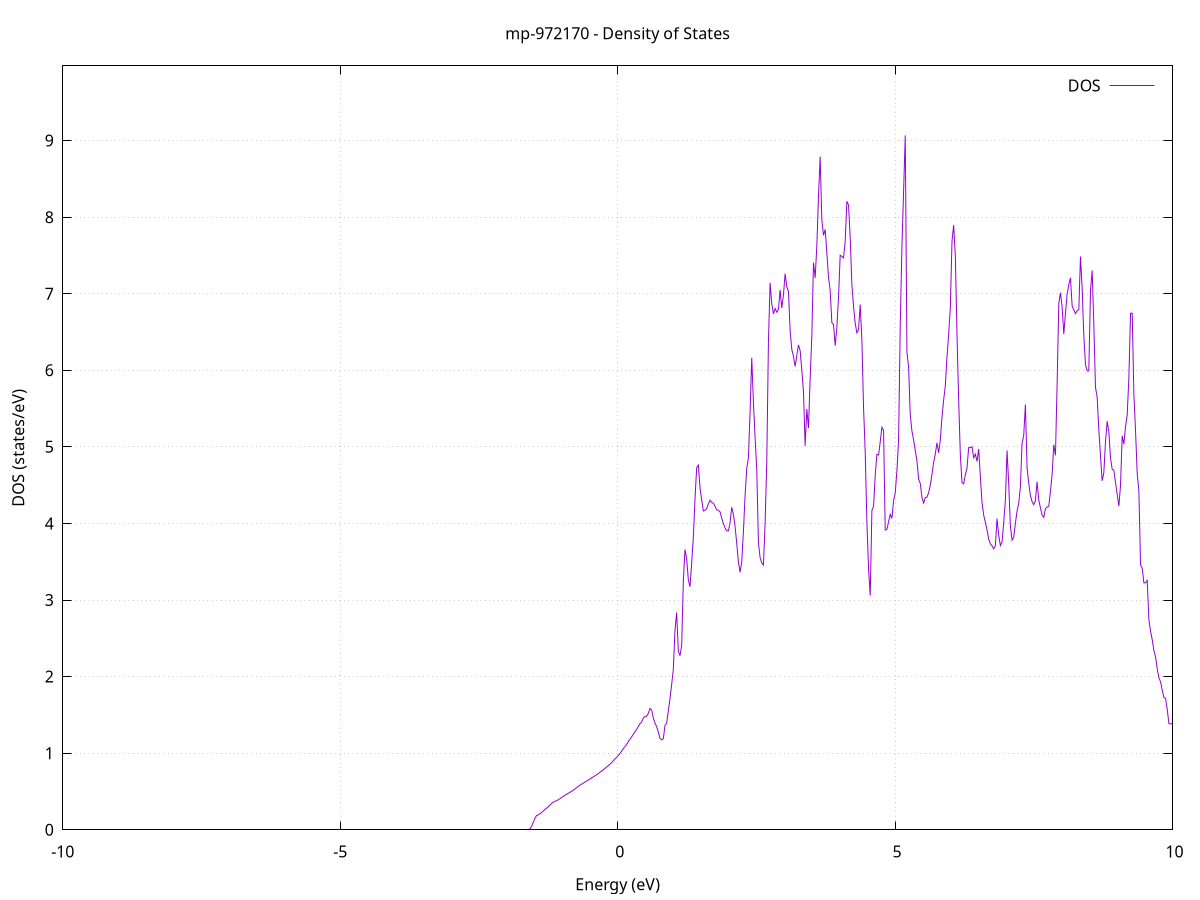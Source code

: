 set title 'mp-972170 - Density of States'
set xlabel 'Energy (eV)'
set ylabel 'DOS (states/eV)'
set grid
set xrange [-10:10]
set yrange [0:9.975]
set xzeroaxis lt -1
set terminal png size 800,600
set output 'mp-972170_dos_gnuplot.png'
plot '-' using 1:2 with lines title 'DOS'
-42.122100 0.000000
-42.092100 0.000000
-42.062000 0.000000
-42.031900 0.000000
-42.001800 0.000000
-41.971800 0.000000
-41.941700 0.000000
-41.911600 0.000000
-41.881500 0.000000
-41.851500 0.000000
-41.821400 0.000000
-41.791300 0.000000
-41.761200 0.000000
-41.731200 0.000000
-41.701100 0.000000
-41.671000 0.000000
-41.641000 0.000000
-41.610900 0.000000
-41.580800 0.000000
-41.550700 0.000000
-41.520700 0.000000
-41.490600 0.000000
-41.460500 0.000000
-41.430400 0.000000
-41.400400 0.000000
-41.370300 0.000000
-41.340200 0.000000
-41.310100 0.000000
-41.280100 0.000000
-41.250000 0.000000
-41.219900 0.000000
-41.189800 0.000000
-41.159800 0.000000
-41.129700 0.000000
-41.099600 0.000000
-41.069600 0.000000
-41.039500 0.000000
-41.009400 0.000000
-40.979300 0.000000
-40.949300 0.000000
-40.919200 0.000000
-40.889100 0.000000
-40.859000 0.000000
-40.829000 0.000000
-40.798900 0.000000
-40.768800 0.000000
-40.738700 0.000000
-40.708700 0.000000
-40.678600 0.000000
-40.648500 0.000000
-40.618500 0.000000
-40.588400 0.000000
-40.558300 0.000000
-40.528200 0.000000
-40.498200 0.000000
-40.468100 0.000000
-40.438000 0.000000
-40.407900 0.000000
-40.377900 0.000000
-40.347800 0.000000
-40.317700 0.000000
-40.287600 0.000000
-40.257600 0.000000
-40.227500 0.000000
-40.197400 0.000000
-40.167300 0.000000
-40.137300 0.000000
-40.107200 0.000000
-40.077100 0.000000
-40.047100 0.000000
-40.017000 0.000000
-39.986900 0.000000
-39.956800 0.000000
-39.926800 0.000000
-39.896700 0.000000
-39.866600 0.000000
-39.836500 0.000000
-39.806500 0.000000
-39.776400 0.000000
-39.746300 0.000000
-39.716200 0.000000
-39.686200 0.000000
-39.656100 0.000000
-39.626000 0.000000
-39.595900 0.000000
-39.565900 0.000000
-39.535800 0.000000
-39.505700 0.000000
-39.475700 0.000000
-39.445600 0.000000
-39.415500 0.000000
-39.385400 11.734000
-39.355400 82.887200
-39.325300 190.071700
-39.295200 0.000000
-39.265100 0.000000
-39.235100 0.000000
-39.205000 0.000000
-39.174900 0.000000
-39.144800 0.000000
-39.114800 0.000000
-39.084700 0.000000
-39.054600 0.000000
-39.024500 0.000000
-38.994500 0.000000
-38.964400 0.000000
-38.934300 0.000000
-38.904300 0.000000
-38.874200 0.000000
-38.844100 0.000000
-38.814000 0.000000
-38.784000 0.000000
-38.753900 0.000000
-38.723800 0.000000
-38.693700 0.000000
-38.663700 0.000000
-38.633600 0.000000
-38.603500 0.000000
-38.573400 0.000000
-38.543400 0.000000
-38.513300 0.000000
-38.483200 0.000000
-38.453100 0.000000
-38.423100 0.000000
-38.393000 0.000000
-38.362900 0.000000
-38.332900 0.000000
-38.302800 0.000000
-38.272700 0.000000
-38.242600 0.000000
-38.212600 0.000000
-38.182500 0.000000
-38.152400 0.000000
-38.122300 0.000000
-38.092300 0.000000
-38.062200 0.000000
-38.032100 0.000000
-38.002000 0.000000
-37.972000 0.000000
-37.941900 0.000000
-37.911800 0.000000
-37.881700 0.000000
-37.851700 0.000000
-37.821600 0.000000
-37.791500 0.000000
-37.761500 0.000000
-37.731400 0.000000
-37.701300 0.000000
-37.671200 0.000000
-37.641200 0.000000
-37.611100 0.000000
-37.581000 0.000000
-37.550900 0.000000
-37.520900 0.000000
-37.490800 0.000000
-37.460700 0.000000
-37.430600 0.000000
-37.400600 0.000000
-37.370500 0.000000
-37.340400 0.000000
-37.310300 0.000000
-37.280300 0.000000
-37.250200 0.000000
-37.220100 0.000000
-37.190100 0.000000
-37.160000 0.000000
-37.129900 0.000000
-37.099800 0.000000
-37.069800 0.000000
-37.039700 0.000000
-37.009600 0.000000
-36.979500 0.000000
-36.949500 0.000000
-36.919400 0.000000
-36.889300 0.000000
-36.859200 0.000000
-36.829200 0.000000
-36.799100 0.000000
-36.769000 0.000000
-36.739000 0.000000
-36.708900 0.000000
-36.678800 0.000000
-36.648700 0.000000
-36.618700 0.000000
-36.588600 0.000000
-36.558500 0.000000
-36.528400 0.000000
-36.498400 0.000000
-36.468300 0.000000
-36.438200 0.000000
-36.408100 0.000000
-36.378100 0.000000
-36.348000 0.000000
-36.317900 0.000000
-36.287800 0.000000
-36.257800 0.000000
-36.227700 0.000000
-36.197600 0.000000
-36.167600 0.000000
-36.137500 0.000000
-36.107400 0.000000
-36.077300 0.000000
-36.047300 0.000000
-36.017200 0.000000
-35.987100 0.000000
-35.957000 0.000000
-35.927000 0.000000
-35.896900 0.000000
-35.866800 0.000000
-35.836700 0.000000
-35.806700 0.000000
-35.776600 0.000000
-35.746500 0.000000
-35.716400 0.000000
-35.686400 0.000000
-35.656300 0.000000
-35.626200 0.000000
-35.596200 0.000000
-35.566100 0.000000
-35.536000 0.000000
-35.505900 0.000000
-35.475900 0.000000
-35.445800 0.000000
-35.415700 0.000000
-35.385600 0.000000
-35.355600 0.000000
-35.325500 0.000000
-35.295400 0.000000
-35.265300 0.000000
-35.235300 0.000000
-35.205200 0.000000
-35.175100 0.000000
-35.145000 0.000000
-35.115000 0.000000
-35.084900 0.000000
-35.054800 0.000000
-35.024800 0.000000
-34.994700 0.000000
-34.964600 0.000000
-34.934500 0.000000
-34.904500 0.000000
-34.874400 0.000000
-34.844300 0.000000
-34.814200 0.000000
-34.784200 0.000000
-34.754100 0.000000
-34.724000 0.000000
-34.693900 0.000000
-34.663900 0.000000
-34.633800 0.000000
-34.603700 0.000000
-34.573600 0.000000
-34.543600 0.000000
-34.513500 0.000000
-34.483400 0.000000
-34.453400 0.000000
-34.423300 0.000000
-34.393200 0.000000
-34.363100 0.000000
-34.333100 0.000000
-34.303000 0.000000
-34.272900 0.000000
-34.242800 0.000000
-34.212800 0.000000
-34.182700 0.000000
-34.152600 0.000000
-34.122500 0.000000
-34.092500 0.000000
-34.062400 0.000000
-34.032300 0.000000
-34.002200 0.000000
-33.972200 0.000000
-33.942100 0.000000
-33.912000 0.000000
-33.882000 0.000000
-33.851900 0.000000
-33.821800 0.000000
-33.791700 0.000000
-33.761700 0.000000
-33.731600 0.000000
-33.701500 0.000000
-33.671400 0.000000
-33.641400 0.000000
-33.611300 0.000000
-33.581200 0.000000
-33.551100 0.000000
-33.521100 0.000000
-33.491000 0.000000
-33.460900 0.000000
-33.430800 0.000000
-33.400800 0.000000
-33.370700 0.000000
-33.340600 0.000000
-33.310600 0.000000
-33.280500 0.000000
-33.250400 0.000000
-33.220300 0.000000
-33.190300 0.000000
-33.160200 0.000000
-33.130100 0.000000
-33.100000 0.000000
-33.070000 0.000000
-33.039900 0.000000
-33.009800 0.000000
-32.979700 0.000000
-32.949700 0.000000
-32.919600 0.000000
-32.889500 0.000000
-32.859500 0.000000
-32.829400 0.000000
-32.799300 0.000000
-32.769200 0.000000
-32.739200 0.000000
-32.709100 0.000000
-32.679000 0.000000
-32.648900 0.000000
-32.618900 0.000000
-32.588800 0.000000
-32.558700 0.000000
-32.528600 0.000000
-32.498600 0.000000
-32.468500 0.000000
-32.438400 0.000000
-32.408300 0.000000
-32.378300 0.000000
-32.348200 0.000000
-32.318100 0.000000
-32.288100 0.000000
-32.258000 0.000000
-32.227900 0.000000
-32.197800 0.000000
-32.167800 0.000000
-32.137700 0.000000
-32.107600 0.000000
-32.077500 0.000000
-32.047500 0.000000
-32.017400 0.000000
-31.987300 0.000000
-31.957200 0.000000
-31.927200 0.000000
-31.897100 0.000000
-31.867000 0.000000
-31.836900 0.000000
-31.806900 0.000000
-31.776800 0.000000
-31.746700 0.000000
-31.716700 0.000000
-31.686600 0.000000
-31.656500 0.000000
-31.626400 0.000000
-31.596400 0.000000
-31.566300 0.000000
-31.536200 0.000000
-31.506100 0.000000
-31.476100 0.000000
-31.446000 0.000000
-31.415900 0.000000
-31.385800 0.000000
-31.355800 0.000000
-31.325700 0.000000
-31.295600 0.000000
-31.265500 0.000000
-31.235500 0.000000
-31.205400 0.000000
-31.175300 0.000000
-31.145300 0.000000
-31.115200 0.000000
-31.085100 0.000000
-31.055000 0.000000
-31.025000 0.000000
-30.994900 0.000000
-30.964800 0.000000
-30.934700 0.000000
-30.904700 0.000000
-30.874600 0.000000
-30.844500 0.000000
-30.814400 0.000000
-30.784400 0.000000
-30.754300 0.000000
-30.724200 0.000000
-30.694100 0.000000
-30.664100 0.000000
-30.634000 0.000000
-30.603900 0.000000
-30.573900 0.000000
-30.543800 0.000000
-30.513700 0.000000
-30.483600 0.000000
-30.453600 0.000000
-30.423500 0.000000
-30.393400 0.000000
-30.363300 0.000000
-30.333300 0.000000
-30.303200 0.000000
-30.273100 0.000000
-30.243000 0.000000
-30.213000 0.000000
-30.182900 0.000000
-30.152800 0.000000
-30.122700 0.000000
-30.092700 0.000000
-30.062600 0.000000
-30.032500 0.000000
-30.002500 0.000000
-29.972400 0.000000
-29.942300 0.000000
-29.912200 0.000000
-29.882200 0.000000
-29.852100 0.000000
-29.822000 0.000000
-29.791900 0.000000
-29.761900 0.000000
-29.731800 0.000000
-29.701700 0.000000
-29.671600 0.000000
-29.641600 0.000000
-29.611500 0.000000
-29.581400 0.000000
-29.551400 0.000000
-29.521300 0.000000
-29.491200 0.000000
-29.461100 0.000000
-29.431100 0.000000
-29.401000 0.000000
-29.370900 0.000000
-29.340800 0.000000
-29.310800 0.000000
-29.280700 0.000000
-29.250600 0.000000
-29.220500 0.000000
-29.190500 0.000000
-29.160400 0.000000
-29.130300 0.000000
-29.100200 0.000000
-29.070200 0.000000
-29.040100 0.000000
-29.010000 0.000000
-28.980000 0.000000
-28.949900 0.000000
-28.919800 0.000000
-28.889700 0.000000
-28.859700 0.000000
-28.829600 0.000000
-28.799500 0.000000
-28.769400 0.000000
-28.739400 0.000000
-28.709300 0.000000
-28.679200 0.000000
-28.649100 0.000000
-28.619100 0.000000
-28.589000 0.000000
-28.558900 0.000000
-28.528800 0.000000
-28.498800 0.000000
-28.468700 0.000000
-28.438600 0.000000
-28.408600 0.000000
-28.378500 0.000000
-28.348400 0.000000
-28.318300 0.000000
-28.288300 0.000000
-28.258200 0.000000
-28.228100 0.000000
-28.198000 0.000000
-28.168000 0.000000
-28.137900 0.000000
-28.107800 0.000000
-28.077700 0.000000
-28.047700 0.000000
-28.017600 0.000000
-27.987500 0.000000
-27.957400 0.000000
-27.927400 0.000000
-27.897300 0.000000
-27.867200 0.000000
-27.837200 0.000000
-27.807100 0.000000
-27.777000 0.000000
-27.746900 0.000000
-27.716900 0.000000
-27.686800 0.000000
-27.656700 0.000000
-27.626600 0.000000
-27.596600 0.000000
-27.566500 0.000000
-27.536400 0.000000
-27.506300 0.000000
-27.476300 0.000000
-27.446200 0.000000
-27.416100 0.000000
-27.386000 0.000000
-27.356000 0.000000
-27.325900 0.000000
-27.295800 0.000000
-27.265800 0.000000
-27.235700 0.000000
-27.205600 0.000000
-27.175500 0.000000
-27.145500 0.000000
-27.115400 0.000000
-27.085300 0.000000
-27.055200 0.000000
-27.025200 0.000000
-26.995100 0.000000
-26.965000 0.000000
-26.934900 0.000000
-26.904900 0.000000
-26.874800 0.000000
-26.844700 0.000000
-26.814600 0.000000
-26.784600 0.000000
-26.754500 0.000000
-26.724400 0.000000
-26.694400 0.000000
-26.664300 0.000000
-26.634200 0.000000
-26.604100 0.000000
-26.574100 0.000000
-26.544000 0.000000
-26.513900 0.000000
-26.483800 0.000000
-26.453800 0.000000
-26.423700 0.000000
-26.393600 0.000000
-26.363500 0.000000
-26.333500 0.000000
-26.303400 0.000000
-26.273300 0.000000
-26.243200 0.000000
-26.213200 0.000000
-26.183100 0.000000
-26.153000 0.000000
-26.123000 0.000000
-26.092900 0.000000
-26.062800 0.000000
-26.032700 0.000000
-26.002700 0.000000
-25.972600 0.000000
-25.942500 0.000000
-25.912400 0.000000
-25.882400 0.000000
-25.852300 0.000000
-25.822200 0.000000
-25.792100 0.000000
-25.762100 0.000000
-25.732000 0.000000
-25.701900 0.000000
-25.671900 0.000000
-25.641800 0.000000
-25.611700 0.000000
-25.581600 0.000000
-25.551600 0.000000
-25.521500 0.000000
-25.491400 0.000000
-25.461300 0.000000
-25.431300 0.000000
-25.401200 0.000000
-25.371100 0.000000
-25.341000 0.000000
-25.311000 0.000000
-25.280900 0.000000
-25.250800 0.000000
-25.220700 0.000000
-25.190700 0.000000
-25.160600 0.000000
-25.130500 0.000000
-25.100500 0.000000
-25.070400 0.000000
-25.040300 0.000000
-25.010200 0.000000
-24.980200 0.000000
-24.950100 0.000000
-24.920000 0.000000
-24.889900 0.000000
-24.859900 0.000000
-24.829800 0.000000
-24.799700 0.000000
-24.769600 0.000000
-24.739600 0.000000
-24.709500 0.000000
-24.679400 0.000000
-24.649300 0.000000
-24.619300 0.000000
-24.589200 0.000000
-24.559100 0.000000
-24.529100 0.000000
-24.499000 0.000000
-24.468900 0.000000
-24.438800 0.000000
-24.408800 0.000000
-24.378700 0.000000
-24.348600 0.000000
-24.318500 0.000000
-24.288500 0.000000
-24.258400 0.000000
-24.228300 0.000000
-24.198200 0.000000
-24.168200 0.000000
-24.138100 0.000000
-24.108000 0.000000
-24.077900 0.000000
-24.047900 0.000000
-24.017800 0.000000
-23.987700 0.000000
-23.957700 0.000000
-23.927600 0.000000
-23.897500 0.000000
-23.867400 0.000000
-23.837400 0.000000
-23.807300 0.000000
-23.777200 0.000000
-23.747100 0.000000
-23.717100 0.000000
-23.687000 0.000000
-23.656900 0.000000
-23.626800 0.000000
-23.596800 0.000000
-23.566700 0.000000
-23.536600 0.000000
-23.506500 0.000000
-23.476500 0.000000
-23.446400 0.000000
-23.416300 0.000000
-23.386300 0.000000
-23.356200 0.000000
-23.326100 0.000000
-23.296000 0.000000
-23.266000 0.000000
-23.235900 0.000000
-23.205800 0.000000
-23.175700 0.000000
-23.145700 0.000000
-23.115600 0.000000
-23.085500 0.000000
-23.055400 0.000000
-23.025400 0.000000
-22.995300 0.000000
-22.965200 0.000000
-22.935100 0.000000
-22.905100 0.000000
-22.875000 0.000000
-22.844900 0.000000
-22.814900 0.000000
-22.784800 0.000000
-22.754700 0.000000
-22.724600 0.000000
-22.694600 0.000000
-22.664500 0.000000
-22.634400 0.000000
-22.604300 0.000000
-22.574300 0.000000
-22.544200 0.000000
-22.514100 0.000000
-22.484000 0.000000
-22.454000 0.000000
-22.423900 0.000000
-22.393800 0.000000
-22.363700 0.000000
-22.333700 0.000000
-22.303600 0.000000
-22.273500 0.000000
-22.243500 0.000000
-22.213400 0.000000
-22.183300 0.000000
-22.153200 0.000000
-22.123200 0.000000
-22.093100 0.000000
-22.063000 0.000000
-22.032900 0.000000
-22.002900 0.000000
-21.972800 0.000000
-21.942700 0.000000
-21.912600 0.000000
-21.882600 0.000000
-21.852500 0.000000
-21.822400 0.000000
-21.792400 0.000000
-21.762300 0.000000
-21.732200 0.000000
-21.702100 0.000000
-21.672100 0.000000
-21.642000 0.000000
-21.611900 0.000000
-21.581800 0.000000
-21.551800 0.000000
-21.521700 0.000000
-21.491600 0.000000
-21.461500 0.000000
-21.431500 0.000000
-21.401400 0.000000
-21.371300 0.000000
-21.341200 0.000000
-21.311200 0.000000
-21.281100 0.000000
-21.251000 0.000000
-21.221000 0.000000
-21.190900 0.000000
-21.160800 0.000000
-21.130700 0.000000
-21.100700 0.000000
-21.070600 0.000000
-21.040500 0.000000
-21.010400 0.000000
-20.980400 0.000000
-20.950300 0.000000
-20.920200 0.000000
-20.890100 0.000000
-20.860100 0.000000
-20.830000 0.000000
-20.799900 0.000000
-20.769800 0.000000
-20.739800 0.000000
-20.709700 0.000000
-20.679600 0.000000
-20.649600 0.000000
-20.619500 0.000000
-20.589400 0.000000
-20.559300 0.000000
-20.529300 0.000000
-20.499200 0.000000
-20.469100 0.000000
-20.439000 0.000000
-20.409000 0.000000
-20.378900 0.000000
-20.348800 0.000000
-20.318700 0.000000
-20.288700 0.000000
-20.258600 0.000000
-20.228500 0.000000
-20.198400 0.000000
-20.168400 0.000000
-20.138300 0.000000
-20.108200 0.000000
-20.078200 0.000000
-20.048100 0.000000
-20.018000 0.000000
-19.987900 0.000000
-19.957900 0.000000
-19.927800 0.000000
-19.897700 0.000000
-19.867600 0.000000
-19.837600 0.000000
-19.807500 0.000000
-19.777400 0.000000
-19.747300 2.445700
-19.717300 11.864900
-19.687200 28.220500
-19.657100 53.752200
-19.627000 63.227700
-19.597000 37.870700
-19.566900 17.074400
-19.536800 20.559700
-19.506800 23.091000
-19.476700 28.960500
-19.446600 31.562300
-19.416500 29.009400
-19.386500 33.547500
-19.356400 64.132200
-19.326300 54.112800
-19.296200 53.972300
-19.266200 1.867900
-19.236100 49.770100
-19.206000 52.954300
-19.175900 98.401700
-19.145900 27.166100
-19.115800 0.000000
-19.085700 0.000000
-19.055600 0.000000
-19.025600 0.000000
-18.995500 0.000000
-18.965400 0.000000
-18.935400 0.000000
-18.905300 0.000000
-18.875200 0.000000
-18.845100 0.000000
-18.815100 0.000000
-18.785000 0.000000
-18.754900 0.000000
-18.724800 0.000000
-18.694800 0.000000
-18.664700 0.000000
-18.634600 0.000000
-18.604500 0.000000
-18.574500 0.000000
-18.544400 0.000000
-18.514300 0.000000
-18.484300 0.000000
-18.454200 0.000000
-18.424100 0.000000
-18.394000 0.000000
-18.364000 0.000000
-18.333900 0.000000
-18.303800 0.000000
-18.273700 0.000000
-18.243700 0.000000
-18.213600 0.000000
-18.183500 0.000000
-18.153400 0.000000
-18.123400 0.000000
-18.093300 0.000000
-18.063200 0.000000
-18.033100 0.000000
-18.003100 0.000000
-17.973000 0.000000
-17.942900 0.000000
-17.912900 0.000000
-17.882800 0.000000
-17.852700 0.000000
-17.822600 0.000000
-17.792600 0.000000
-17.762500 0.000000
-17.732400 0.000000
-17.702300 0.000000
-17.672300 0.000000
-17.642200 0.000000
-17.612100 0.000000
-17.582000 0.000000
-17.552000 0.000000
-17.521900 0.000000
-17.491800 0.000000
-17.461700 0.000000
-17.431700 0.000000
-17.401600 0.000000
-17.371500 0.000000
-17.341500 0.000000
-17.311400 0.000000
-17.281300 0.000000
-17.251200 0.000000
-17.221200 0.000000
-17.191100 0.000000
-17.161000 0.000000
-17.130900 0.000000
-17.100900 0.000000
-17.070800 0.000000
-17.040700 0.000000
-17.010600 0.000000
-16.980600 0.000000
-16.950500 0.000000
-16.920400 0.000000
-16.890300 0.000000
-16.860300 0.000000
-16.830200 0.000000
-16.800100 0.000000
-16.770100 0.000000
-16.740000 0.000000
-16.709900 0.000000
-16.679800 0.000000
-16.649800 0.000000
-16.619700 0.000000
-16.589600 0.000000
-16.559500 0.000000
-16.529500 0.000000
-16.499400 0.000000
-16.469300 0.000000
-16.439200 0.000000
-16.409200 0.000000
-16.379100 0.000000
-16.349000 0.000000
-16.318900 0.000000
-16.288900 0.000000
-16.258800 0.000000
-16.228700 0.000000
-16.198700 0.000000
-16.168600 0.000000
-16.138500 0.000000
-16.108400 0.000000
-16.078400 0.000000
-16.048300 0.000000
-16.018200 0.000000
-15.988100 0.000000
-15.958100 0.000000
-15.928000 0.000000
-15.897900 0.000000
-15.867800 0.000000
-15.837800 0.000000
-15.807700 0.000000
-15.777600 0.000000
-15.747500 0.000000
-15.717500 0.000000
-15.687400 0.000000
-15.657300 0.000000
-15.627300 0.000000
-15.597200 0.000000
-15.567100 0.000000
-15.537000 0.000000
-15.507000 0.000000
-15.476900 0.000000
-15.446800 0.000000
-15.416700 0.000000
-15.386700 0.000000
-15.356600 0.000000
-15.326500 0.000000
-15.296400 0.000000
-15.266400 0.000000
-15.236300 0.000000
-15.206200 0.000000
-15.176100 0.000000
-15.146100 0.000000
-15.116000 0.000000
-15.085900 0.000000
-15.055900 0.000000
-15.025800 0.000000
-14.995700 0.000000
-14.965600 0.000000
-14.935600 0.000000
-14.905500 0.000000
-14.875400 0.000000
-14.845300 0.000000
-14.815300 0.000000
-14.785200 0.000000
-14.755100 0.000000
-14.725000 0.000000
-14.695000 0.000000
-14.664900 0.000000
-14.634800 0.000000
-14.604800 0.000000
-14.574700 0.000000
-14.544600 0.000000
-14.514500 0.000000
-14.484500 0.000000
-14.454400 0.000000
-14.424300 0.000000
-14.394200 0.000000
-14.364200 0.000000
-14.334100 0.000000
-14.304000 0.000000
-14.273900 0.000000
-14.243900 0.000000
-14.213800 0.000000
-14.183700 0.000000
-14.153600 0.000000
-14.123600 0.000000
-14.093500 0.000000
-14.063400 0.000000
-14.033400 0.000000
-14.003300 0.000000
-13.973200 0.000000
-13.943100 0.000000
-13.913100 0.000000
-13.883000 0.000000
-13.852900 0.000000
-13.822800 0.000000
-13.792800 0.000000
-13.762700 0.000000
-13.732600 0.000000
-13.702500 0.000000
-13.672500 0.000000
-13.642400 0.000000
-13.612300 0.000000
-13.582200 0.000000
-13.552200 0.000000
-13.522100 0.000000
-13.492000 0.000000
-13.462000 0.000000
-13.431900 0.000000
-13.401800 0.000000
-13.371700 0.000000
-13.341700 0.000000
-13.311600 0.000000
-13.281500 0.000000
-13.251400 0.000000
-13.221400 0.000000
-13.191300 0.000000
-13.161200 0.000000
-13.131100 0.000000
-13.101100 0.000000
-13.071000 0.000000
-13.040900 0.000000
-13.010800 0.000000
-12.980800 0.000000
-12.950700 0.000000
-12.920600 0.000000
-12.890600 0.000000
-12.860500 0.000000
-12.830400 0.000000
-12.800300 0.000000
-12.770300 0.000000
-12.740200 0.000000
-12.710100 0.000000
-12.680000 0.000000
-12.650000 0.000000
-12.619900 0.000000
-12.589800 0.000000
-12.559700 0.000000
-12.529700 0.000000
-12.499600 0.000000
-12.469500 0.000000
-12.439400 0.000000
-12.409400 0.000000
-12.379300 0.000000
-12.349200 0.000000
-12.319200 0.000000
-12.289100 0.000000
-12.259000 0.000000
-12.228900 0.000000
-12.198900 0.000000
-12.168800 0.000000
-12.138700 0.000000
-12.108600 0.000000
-12.078600 0.000000
-12.048500 0.000000
-12.018400 0.000000
-11.988300 0.000000
-11.958300 0.000000
-11.928200 0.000000
-11.898100 0.000000
-11.868000 0.000000
-11.838000 0.000000
-11.807900 0.000000
-11.777800 0.000000
-11.747800 0.000000
-11.717700 0.000000
-11.687600 0.000000
-11.657500 0.000000
-11.627500 0.000000
-11.597400 0.000000
-11.567300 0.000000
-11.537200 0.000000
-11.507200 0.000000
-11.477100 0.000000
-11.447000 0.000000
-11.416900 0.000000
-11.386900 0.000000
-11.356800 0.000000
-11.326700 0.000000
-11.296600 0.000000
-11.266600 0.000000
-11.236500 0.000000
-11.206400 0.000000
-11.176400 0.000000
-11.146300 0.000000
-11.116200 0.000000
-11.086100 0.000000
-11.056100 0.000000
-11.026000 0.000000
-10.995900 0.000000
-10.965800 0.000000
-10.935800 0.000000
-10.905700 0.000000
-10.875600 0.000000
-10.845500 0.000000
-10.815500 0.000000
-10.785400 0.000000
-10.755300 0.000000
-10.725300 0.000000
-10.695200 0.000000
-10.665100 0.000000
-10.635000 0.000000
-10.605000 0.000000
-10.574900 0.000000
-10.544800 0.000000
-10.514700 0.000000
-10.484700 0.000000
-10.454600 0.000000
-10.424500 0.000000
-10.394400 0.000000
-10.364400 0.000000
-10.334300 0.000000
-10.304200 0.000000
-10.274100 0.000000
-10.244100 0.000000
-10.214000 0.000000
-10.183900 0.000000
-10.153900 0.000000
-10.123800 0.000000
-10.093700 0.000000
-10.063600 0.000000
-10.033600 0.000000
-10.003500 0.000000
-9.973400 0.000000
-9.943300 0.000000
-9.913300 0.000000
-9.883200 0.000000
-9.853100 0.000000
-9.823000 0.000000
-9.793000 0.000000
-9.762900 0.000000
-9.732800 0.000000
-9.702700 0.000000
-9.672700 0.000000
-9.642600 0.000000
-9.612500 0.000000
-9.582500 0.000000
-9.552400 0.000000
-9.522300 0.000000
-9.492200 0.000000
-9.462200 0.000000
-9.432100 0.000000
-9.402000 0.000000
-9.371900 0.000000
-9.341900 0.000000
-9.311800 0.000000
-9.281700 0.000000
-9.251600 0.000000
-9.221600 0.000000
-9.191500 0.000000
-9.161400 0.000000
-9.131300 0.000000
-9.101300 0.000000
-9.071200 0.000000
-9.041100 0.000000
-9.011100 0.000000
-8.981000 0.000000
-8.950900 0.000000
-8.920800 0.000000
-8.890800 0.000000
-8.860700 0.000000
-8.830600 0.000000
-8.800500 0.000000
-8.770500 0.000000
-8.740400 0.000000
-8.710300 0.000000
-8.680200 0.000000
-8.650200 0.000000
-8.620100 0.000000
-8.590000 0.000000
-8.559900 0.000000
-8.529900 0.000000
-8.499800 0.000000
-8.469700 0.000000
-8.439700 0.000000
-8.409600 0.000000
-8.379500 0.000000
-8.349400 0.000000
-8.319400 0.000000
-8.289300 0.000000
-8.259200 0.000000
-8.229100 0.000000
-8.199100 0.000000
-8.169000 0.000000
-8.138900 0.000000
-8.108800 0.000000
-8.078800 0.000000
-8.048700 0.000000
-8.018600 0.000000
-7.988500 0.000000
-7.958500 0.000000
-7.928400 0.000000
-7.898300 0.000000
-7.868300 0.000000
-7.838200 0.000000
-7.808100 0.000000
-7.778000 0.000000
-7.748000 0.000000
-7.717900 0.000000
-7.687800 0.000000
-7.657700 0.000000
-7.627700 0.000000
-7.597600 0.000000
-7.567500 0.000000
-7.537400 0.000000
-7.507400 0.000000
-7.477300 0.000000
-7.447200 0.000000
-7.417200 0.000000
-7.387100 0.000000
-7.357000 0.000000
-7.326900 0.000000
-7.296900 0.000000
-7.266800 0.000000
-7.236700 0.000000
-7.206600 0.000000
-7.176600 0.000000
-7.146500 0.000000
-7.116400 0.000000
-7.086300 0.000000
-7.056300 0.000000
-7.026200 0.000000
-6.996100 0.000000
-6.966000 0.000000
-6.936000 0.000000
-6.905900 0.000000
-6.875800 0.000000
-6.845800 0.000000
-6.815700 0.000000
-6.785600 0.000000
-6.755500 0.000000
-6.725500 0.000000
-6.695400 0.000000
-6.665300 0.000000
-6.635200 0.000000
-6.605200 0.000000
-6.575100 0.000000
-6.545000 0.000000
-6.514900 0.000000
-6.484900 0.000000
-6.454800 0.000000
-6.424700 0.000000
-6.394600 0.000000
-6.364600 0.000000
-6.334500 0.000000
-6.304400 0.000000
-6.274400 0.000000
-6.244300 0.000000
-6.214200 0.000000
-6.184100 0.000000
-6.154100 0.000000
-6.124000 0.000000
-6.093900 0.000000
-6.063800 0.000000
-6.033800 0.000000
-6.003700 0.000000
-5.973600 0.000000
-5.943500 0.000000
-5.913500 0.000000
-5.883400 0.000000
-5.853300 0.000000
-5.823200 0.000000
-5.793200 0.000000
-5.763100 0.000000
-5.733000 0.000000
-5.703000 0.000000
-5.672900 0.000000
-5.642800 0.000000
-5.612700 0.000000
-5.582700 0.000000
-5.552600 0.000000
-5.522500 0.000000
-5.492400 0.000000
-5.462400 0.000000
-5.432300 0.000000
-5.402200 0.000000
-5.372100 0.000000
-5.342100 0.000000
-5.312000 0.000000
-5.281900 0.000000
-5.251800 0.000000
-5.221800 0.000000
-5.191700 0.000000
-5.161600 0.000000
-5.131600 0.000000
-5.101500 0.000000
-5.071400 0.000000
-5.041300 0.000000
-5.011300 0.000000
-4.981200 0.000000
-4.951100 0.000000
-4.921000 0.000000
-4.891000 0.000000
-4.860900 0.000000
-4.830800 0.000000
-4.800700 0.000000
-4.770700 0.000000
-4.740600 0.000000
-4.710500 0.000000
-4.680400 0.000000
-4.650400 0.000000
-4.620300 0.000000
-4.590200 0.000000
-4.560200 0.000000
-4.530100 0.000000
-4.500000 0.000000
-4.469900 0.000000
-4.439900 0.000000
-4.409800 0.000000
-4.379700 0.000000
-4.349600 0.000000
-4.319600 0.000000
-4.289500 0.000000
-4.259400 0.000000
-4.229300 0.000000
-4.199300 0.000000
-4.169200 0.000000
-4.139100 0.000000
-4.109000 0.000000
-4.079000 0.000000
-4.048900 0.000000
-4.018800 0.000000
-3.988800 0.000000
-3.958700 0.000000
-3.928600 0.000000
-3.898500 0.000000
-3.868500 0.000000
-3.838400 0.000000
-3.808300 0.000000
-3.778200 0.000000
-3.748200 0.000000
-3.718100 0.000000
-3.688000 0.000000
-3.657900 0.000000
-3.627900 0.000000
-3.597800 0.000000
-3.567700 0.000000
-3.537700 0.000000
-3.507600 0.000000
-3.477500 0.000000
-3.447400 0.000000
-3.417400 0.000000
-3.387300 0.000000
-3.357200 0.000000
-3.327100 0.000000
-3.297100 0.000000
-3.267000 0.000000
-3.236900 0.000000
-3.206800 0.000000
-3.176800 0.000000
-3.146700 0.000000
-3.116600 0.000000
-3.086500 0.000000
-3.056500 0.000000
-3.026400 0.000000
-2.996300 0.000000
-2.966300 0.000000
-2.936200 0.000000
-2.906100 0.000000
-2.876000 0.000000
-2.846000 0.000000
-2.815900 0.000000
-2.785800 0.000000
-2.755700 0.000000
-2.725700 0.000000
-2.695600 0.000000
-2.665500 0.000000
-2.635400 0.000000
-2.605400 0.000000
-2.575300 0.000000
-2.545200 0.000000
-2.515100 0.000000
-2.485100 0.000000
-2.455000 0.000000
-2.424900 0.000000
-2.394900 0.000000
-2.364800 0.000000
-2.334700 0.000000
-2.304600 0.000000
-2.274600 0.000000
-2.244500 0.000000
-2.214400 0.000000
-2.184300 0.000000
-2.154300 0.000000
-2.124200 0.000000
-2.094100 0.000000
-2.064000 0.000000
-2.034000 0.000000
-2.003900 0.000000
-1.973800 0.000000
-1.943700 0.000000
-1.913700 0.000000
-1.883600 0.000000
-1.853500 0.000000
-1.823500 0.000000
-1.793400 0.000000
-1.763300 0.000000
-1.733200 0.000000
-1.703200 0.000000
-1.673100 0.000000
-1.643000 0.000000
-1.612900 0.000100
-1.582900 0.011700
-1.552800 0.042600
-1.522700 0.093100
-1.492600 0.148000
-1.462600 0.185400
-1.432500 0.193500
-1.402400 0.206800
-1.372300 0.223800
-1.342300 0.243200
-1.312200 0.265200
-1.282100 0.281100
-1.252100 0.300200
-1.222000 0.321100
-1.191900 0.342500
-1.161800 0.359900
-1.131800 0.371900
-1.101700 0.378500
-1.071600 0.391300
-1.041500 0.406100
-1.011500 0.421300
-0.981400 0.436200
-0.951300 0.450300
-0.921200 0.463500
-0.891200 0.475800
-0.861100 0.488700
-0.831000 0.502400
-0.800900 0.516800
-0.770900 0.532200
-0.740800 0.548600
-0.710700 0.566000
-0.680700 0.581800
-0.650600 0.595400
-0.620500 0.609000
-0.590400 0.622600
-0.560400 0.636100
-0.530300 0.648900
-0.500200 0.662600
-0.470100 0.676400
-0.440100 0.690400
-0.410000 0.704400
-0.379900 0.718500
-0.349800 0.732500
-0.319800 0.750500
-0.289700 0.767000
-0.259600 0.783900
-0.229500 0.801300
-0.199500 0.819000
-0.169400 0.836800
-0.139300 0.855000
-0.109300 0.876700
-0.079200 0.900800
-0.049100 0.923900
-0.019000 0.946700
0.011000 0.970100
0.041100 0.994700
0.071200 1.028400
0.101300 1.058500
0.131300 1.085100
0.161400 1.112400
0.191500 1.153100
0.221600 1.181900
0.251600 1.213200
0.281700 1.247300
0.311800 1.278100
0.341800 1.309800
0.371900 1.347800
0.402000 1.384500
0.432100 1.406400
0.462100 1.459000
0.492200 1.480200
0.522300 1.482100
0.552400 1.519600
0.582400 1.584000
0.612500 1.564400
0.642600 1.460100
0.672700 1.392900
0.702700 1.348200
0.732800 1.275800
0.762900 1.194500
0.793000 1.173900
0.823000 1.187600
0.853100 1.363200
0.883200 1.391700
0.913200 1.550600
0.943300 1.712600
0.973400 1.897300
1.003500 2.092800
1.033500 2.603100
1.063600 2.837400
1.093700 2.337100
1.123800 2.272900
1.153800 2.402000
1.183900 3.242000
1.214000 3.660200
1.244100 3.536800
1.274100 3.263500
1.304200 3.172300
1.334300 3.489400
1.364400 3.819600
1.394400 4.322000
1.424500 4.730800
1.454600 4.761800
1.484600 4.463100
1.514700 4.307700
1.544800 4.163100
1.574900 4.172500
1.604900 4.194300
1.635000 4.256400
1.665100 4.304100
1.695200 4.274100
1.725200 4.263900
1.755300 4.223800
1.785400 4.177700
1.815500 4.171200
1.845500 4.152400
1.875600 4.069800
1.905700 3.998400
1.935800 3.940900
1.965800 3.903400
1.995900 3.904000
2.026000 4.009200
2.056000 4.212100
2.086100 4.116600
2.116200 3.963800
2.146300 3.739300
2.176300 3.500600
2.206400 3.361700
2.236500 3.498100
2.266600 3.892600
2.296600 4.361400
2.326700 4.717500
2.356800 4.858100
2.386900 5.454200
2.416900 6.163900
2.447000 5.578100
2.477100 5.125300
2.507200 4.706300
2.537200 3.750000
2.567300 3.554400
2.597400 3.483500
2.627400 3.456800
2.657500 3.998600
2.687600 4.805500
2.717700 6.373200
2.747700 7.141500
2.777800 6.867600
2.807900 6.735500
2.838000 6.806600
2.868000 6.757500
2.898100 6.794800
2.928200 7.049000
2.958300 6.812100
2.988300 6.985200
3.018400 7.262100
3.048500 7.090700
3.078600 7.032000
3.108600 6.517500
3.138700 6.272500
3.168800 6.181000
3.198800 6.050600
3.228900 6.193000
3.259000 6.332300
3.289100 6.255800
3.319100 6.001800
3.349200 5.719700
3.379300 5.013000
3.409400 5.493400
3.439400 5.245000
3.469500 5.894500
3.499600 6.446300
3.529700 7.406200
3.559700 7.206500
3.589800 7.622000
3.619900 8.271800
3.649900 8.790300
3.680000 7.964900
3.710100 7.762100
3.740200 7.839300
3.770200 7.535900
3.800300 7.216500
3.830400 7.044800
3.860500 6.621800
3.890500 6.598500
3.920600 6.321600
3.950700 6.553500
3.980800 6.956100
4.010800 7.502500
4.040900 7.486400
4.071000 7.468200
4.101100 7.682200
4.131100 8.207200
4.161200 8.157700
4.191300 7.731900
4.221300 7.120900
4.251400 6.835300
4.281500 6.613600
4.311600 6.488700
4.341600 6.526400
4.371700 6.858300
4.401800 6.395100
4.431900 5.511700
4.461900 4.932500
4.492000 4.025300
4.522100 3.406200
4.552200 3.056900
4.582200 4.168000
4.612300 4.225400
4.642400 4.631400
4.672500 4.902600
4.702500 4.894200
4.732600 5.065700
4.762700 5.255800
4.792700 5.212600
4.822800 3.913300
4.852900 3.921400
4.883000 4.024800
4.913000 4.119200
4.943100 4.066200
4.973200 4.297200
5.003300 4.402200
5.033300 4.685300
5.063400 5.091600
5.093500 6.598000
5.123600 7.622200
5.153600 8.338800
5.183700 9.068000
5.213800 6.235800
5.243900 6.039700
5.273900 5.415500
5.304000 5.204700
5.334100 5.091600
5.364100 4.950000
5.394200 4.820100
5.424300 4.577600
5.454400 4.521800
5.484400 4.340800
5.514500 4.266200
5.544600 4.336600
5.574700 4.343500
5.604700 4.401600
5.634800 4.498900
5.664900 4.641600
5.695000 4.797500
5.725000 4.907500
5.755100 5.053500
5.785200 4.922200
5.815300 5.090600
5.845300 5.384500
5.875400 5.611000
5.905500 5.795000
5.935500 6.178100
5.965600 6.471400
5.995700 6.814200
6.025800 7.681000
6.055800 7.894800
6.085900 7.496100
6.116000 6.472200
6.146100 5.608700
6.176100 4.897400
6.206200 4.535100
6.236300 4.517000
6.266400 4.635900
6.296400 4.721300
6.326500 4.991000
6.356600 4.989900
6.386700 5.002000
6.416700 4.858100
6.446800 4.904800
6.476900 4.809000
6.506900 4.972600
6.537000 4.609100
6.567100 4.272300
6.597200 4.109800
6.627200 4.013100
6.657300 3.917200
6.687400 3.795000
6.717500 3.733800
6.747500 3.707600
6.777600 3.668000
6.807700 3.711300
6.837800 4.062500
6.867800 3.849800
6.897900 3.710700
6.928000 3.756300
6.958100 4.014600
6.988100 4.299400
7.018200 4.953700
7.048300 4.517500
7.078300 3.964400
7.108400 3.780800
7.138500 3.817300
7.168600 4.003200
7.198600 4.162000
7.228700 4.266400
7.258800 4.481800
7.288900 5.046600
7.318900 5.152400
7.349000 5.551500
7.379100 4.722000
7.409200 4.524200
7.439200 4.364300
7.469300 4.284200
7.499400 4.244800
7.529400 4.298500
7.559500 4.544800
7.589600 4.306700
7.619700 4.203700
7.649700 4.111200
7.679800 4.080100
7.709900 4.193700
7.740000 4.214900
7.770000 4.225000
7.800100 4.422800
7.830200 4.637200
7.860300 5.028100
7.890300 4.890200
7.920400 5.813800
7.950500 6.871300
7.980600 7.012900
8.010600 6.826100
8.040700 6.472700
8.070800 6.741900
8.100800 6.992800
8.130900 7.118400
8.161000 7.207100
8.191100 6.841000
8.221100 6.788200
8.251200 6.740100
8.281300 6.779400
8.311400 6.789200
8.341400 7.484800
8.371500 7.073000
8.401600 6.455100
8.431700 6.073600
8.461700 5.993400
8.491800 5.992500
8.521900 7.035600
8.552000 7.303800
8.582000 6.604800
8.612100 5.776100
8.642200 5.650900
8.672200 5.222100
8.702300 4.883000
8.732400 4.556100
8.762500 4.663300
8.792500 5.063700
8.822600 5.335900
8.852700 5.196800
8.882800 4.859400
8.912800 4.705700
8.942900 4.695300
8.973000 4.533100
9.003100 4.382100
9.033100 4.226900
9.063200 4.497500
9.093300 5.144400
9.123400 5.033800
9.153400 5.262900
9.183500 5.418600
9.213600 5.894600
9.243600 6.743400
9.273700 6.746600
9.303800 5.690800
9.333900 5.209300
9.363900 4.651400
9.394000 4.426000
9.424100 3.461700
9.454200 3.416600
9.484200 3.224800
9.514300 3.224600
9.544400 3.256200
9.574500 2.746400
9.604500 2.593000
9.634600 2.482400
9.664700 2.342100
9.694800 2.259000
9.724800 2.101000
9.754900 1.985600
9.785000 1.930900
9.815000 1.822200
9.845100 1.727900
9.875200 1.715300
9.905300 1.570500
9.935300 1.385600
9.965400 1.383200
9.995500 1.386300
10.025600 1.354700
10.055600 1.163300
10.085700 0.854700
10.115800 0.774000
10.145900 0.779100
10.175900 0.770700
10.206000 0.785100
10.236100 0.829400
10.266200 0.898100
10.296200 0.988300
10.326300 1.217700
10.356400 1.670700
10.386400 2.251800
10.416500 2.667500
10.446600 2.865600
10.476700 2.941600
10.506700 3.073300
10.536800 3.266100
10.566900 3.449600
10.597000 3.584000
10.627000 3.709100
10.657100 3.903200
10.687200 4.006400
10.717300 4.161700
10.747300 4.306000
10.777400 4.410300
10.807500 4.257000
10.837600 4.139900
10.867600 4.210500
10.897700 4.184300
10.927800 4.169200
10.957800 3.955100
10.987900 3.853700
11.018000 3.610600
11.048100 3.535200
11.078100 3.797700
11.108200 3.700700
11.138300 3.868900
11.168400 3.595500
11.198400 3.452200
11.228500 3.442700
11.258600 3.485200
11.288700 3.358600
11.318700 3.201700
11.348800 3.145700
11.378900 3.110500
11.408900 3.158100
11.439000 3.262500
11.469100 3.278800
11.499200 3.105400
11.529200 2.957800
11.559300 2.891400
11.589400 2.937500
11.619500 3.000100
11.649500 3.066600
11.679600 3.051600
11.709700 2.992800
11.739800 2.880600
11.769800 3.104400
11.799900 3.137100
11.830000 2.900600
11.860100 2.682600
11.890100 2.567600
11.920200 2.460400
11.950300 2.362900
11.980300 2.294600
12.010400 2.089800
12.040500 2.080300
12.070600 2.138600
12.100600 2.204200
12.130700 2.608600
12.160800 2.769400
12.190900 2.745900
12.220900 2.834000
12.251000 2.890400
12.281100 3.033700
12.311200 3.068100
12.341200 3.038400
12.371300 3.104400
12.401400 3.171300
12.431500 3.206800
12.461500 3.220900
12.491600 3.255100
12.521700 3.672900
12.551700 3.378800
12.581800 3.224800
12.611900 3.266800
12.642000 3.396900
12.672000 3.413900
12.702100 3.524700
12.732200 3.560700
12.762300 3.540700
12.792300 3.689600
12.822400 3.932700
12.852500 4.105600
12.882600 4.099800
12.912600 4.133000
12.942700 4.382900
12.972800 4.259500
13.002900 4.318800
13.032900 4.460900
13.063000 4.920400
13.093100 5.665500
13.123100 6.934500
13.153200 9.362300
13.183300 22.227300
13.213400 9.167100
13.243400 7.175700
13.273500 5.957900
13.303600 5.415500
13.333700 5.144300
13.363700 4.871000
13.393800 4.682700
13.423900 4.590500
13.454000 4.652600
13.484000 4.800800
13.514100 4.925500
13.544200 4.995000
13.574300 4.805300
13.604300 4.885800
13.634400 4.994500
13.664500 5.146100
13.694500 5.371100
13.724600 6.023700
13.754700 6.215200
13.784800 6.273200
13.814800 6.192300
13.844900 6.365600
13.875000 6.428000
13.905100 6.300100
13.935100 6.122600
13.965200 5.805300
13.995300 5.606100
14.025400 5.137700
14.055400 4.666900
14.085500 4.468100
14.115600 4.289000
14.145700 4.153000
14.175700 4.000500
14.205800 3.841700
14.235900 3.693100
14.265900 3.576700
14.296000 3.499000
14.326100 3.480000
14.356200 3.400300
14.386200 3.622800
14.416300 3.663100
14.446400 4.060100
14.476500 3.470900
14.506500 3.226200
14.536600 2.901100
14.566700 2.405700
14.596800 1.889300
14.626800 1.605600
14.656900 1.251000
14.687000 1.087500
14.717000 0.990600
14.747100 0.904100
14.777200 0.819500
14.807300 0.731300
14.837300 0.648100
14.867400 0.527400
14.897500 0.422200
14.927600 0.334200
14.957600 0.238700
14.987700 0.194800
15.017800 0.170300
15.047900 0.154400
15.077900 0.142000
15.108000 0.131100
15.138100 0.122900
15.168200 0.147500
15.198200 0.084200
15.228300 0.038500
15.258400 0.010500
15.288400 0.000100
15.318500 0.000000
15.348600 0.000000
15.378700 0.000000
15.408700 0.000000
15.438800 0.000000
15.468900 0.000000
15.499000 0.000000
15.529000 0.000000
15.559100 0.000000
15.589200 0.000000
15.619300 0.000000
15.649300 0.000000
15.679400 0.000000
15.709500 0.000000
15.739600 0.000000
15.769600 0.000000
15.799700 0.000000
15.829800 0.000000
15.859800 0.000000
15.889900 0.000000
15.920000 0.000000
15.950100 0.000000
15.980100 0.000000
16.010200 0.000000
16.040300 0.000000
16.070400 0.000000
16.100400 0.000000
16.130500 0.000000
16.160600 0.000000
16.190700 0.000000
16.220700 0.000000
16.250800 0.000000
16.280900 0.000000
16.311000 0.000000
16.341000 0.000000
16.371100 0.000000
16.401200 0.000000
16.431200 0.000000
16.461300 0.000000
16.491400 0.000000
16.521500 0.000000
16.551500 0.000000
16.581600 0.000000
16.611700 0.000000
16.641800 0.000000
16.671800 0.000000
16.701900 0.000000
16.732000 0.000000
16.762100 0.000000
16.792100 0.000000
16.822200 0.000000
16.852300 0.000000
16.882400 0.000000
16.912400 0.000000
16.942500 0.000000
16.972600 0.000000
17.002600 0.000000
17.032700 0.000000
17.062800 0.000000
17.092900 0.000000
17.122900 0.000000
17.153000 0.000000
17.183100 0.000000
17.213200 0.000000
17.243200 0.000000
17.273300 0.000000
17.303400 0.000000
17.333500 0.000000
17.363500 0.000000
17.393600 0.000000
17.423700 0.000000
17.453800 0.000000
17.483800 0.000000
17.513900 0.000000
17.544000 0.000000
17.574000 0.000000
17.604100 0.000000
17.634200 0.000000
17.664300 0.000000
17.694300 0.000000
17.724400 0.000000
17.754500 0.000000
17.784600 0.000000
17.814600 0.000000
17.844700 0.000000
17.874800 0.000000
17.904900 0.000000
17.934900 0.000000
17.965000 0.000000
17.995100 0.000000
18.025200 0.000000
e

